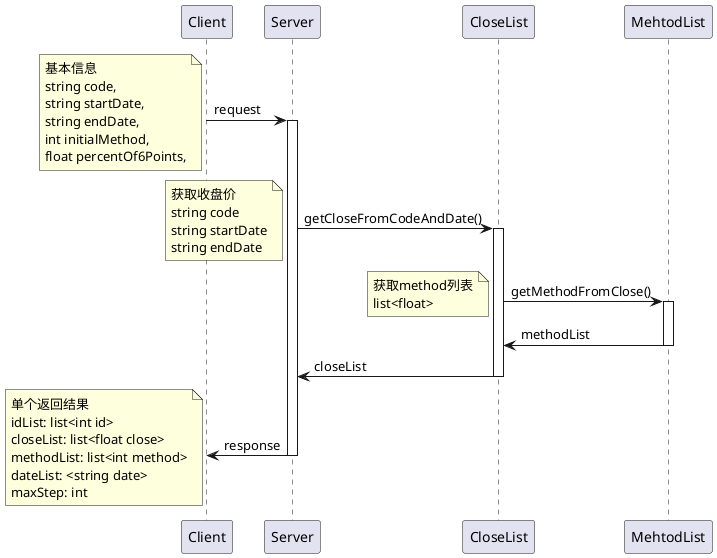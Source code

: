 @startuml single

'单个获取method数据'
Client -> Server : request
activate Server
note left 
基本信息
string code, 
string startDate, 
string endDate, 
int initialMethod, 
float percentOf6Points,
end note

Server -> CloseList: getCloseFromCodeAndDate()
activate CloseList
note left
获取收盘价
string code
string startDate
string endDate
end note

CloseList -> MehtodList: getMethodFromClose()
activate MehtodList
note left
获取method列表
list<float>
end note

MehtodList -> CloseList: methodList
deactivate MehtodList
CloseList -> Server: closeList
deactivate CloseList

Client <- Server : response
note left
单个返回结果
idList: list<int id>
closeList: list<float close>
methodList: list<int method>
dateList: <string date>
maxStep: int
end note
deactivate Server

@enduml

